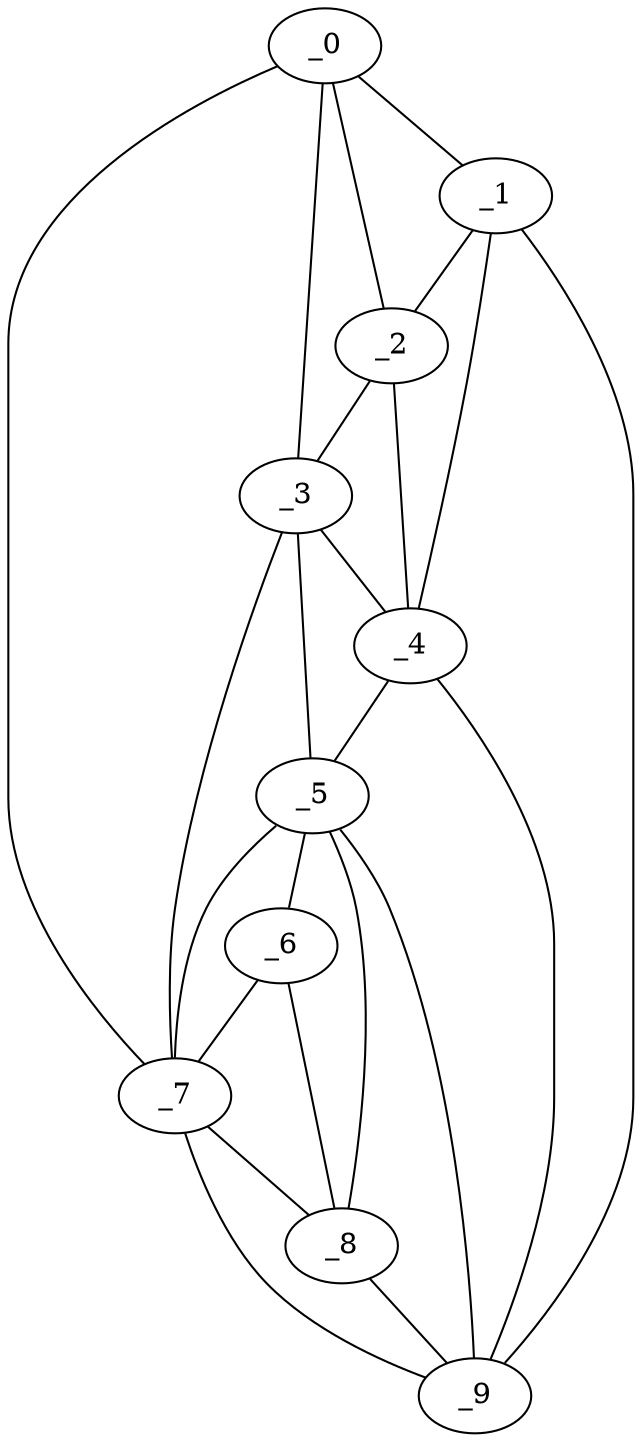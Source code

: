 graph "obj73__355.gxl" {
	_0	 [x=4,
		y=66];
	_1	 [x=71,
		y=90];
	_0 -- _1	 [valence=1];
	_2	 [x=77,
		y=86];
	_0 -- _2	 [valence=2];
	_3	 [x=90,
		y=77];
	_0 -- _3	 [valence=1];
	_7	 [x=120,
		y=53];
	_0 -- _7	 [valence=1];
	_1 -- _2	 [valence=2];
	_4	 [x=90,
		y=82];
	_1 -- _4	 [valence=1];
	_9	 [x=124,
		y=83];
	_1 -- _9	 [valence=1];
	_2 -- _3	 [valence=2];
	_2 -- _4	 [valence=2];
	_3 -- _4	 [valence=2];
	_5	 [x=110,
		y=71];
	_3 -- _5	 [valence=2];
	_3 -- _7	 [valence=2];
	_4 -- _5	 [valence=2];
	_4 -- _9	 [valence=2];
	_6	 [x=119,
		y=63];
	_5 -- _6	 [valence=1];
	_5 -- _7	 [valence=1];
	_8	 [x=122,
		y=74];
	_5 -- _8	 [valence=2];
	_5 -- _9	 [valence=2];
	_6 -- _7	 [valence=2];
	_6 -- _8	 [valence=2];
	_7 -- _8	 [valence=2];
	_7 -- _9	 [valence=1];
	_8 -- _9	 [valence=2];
}
